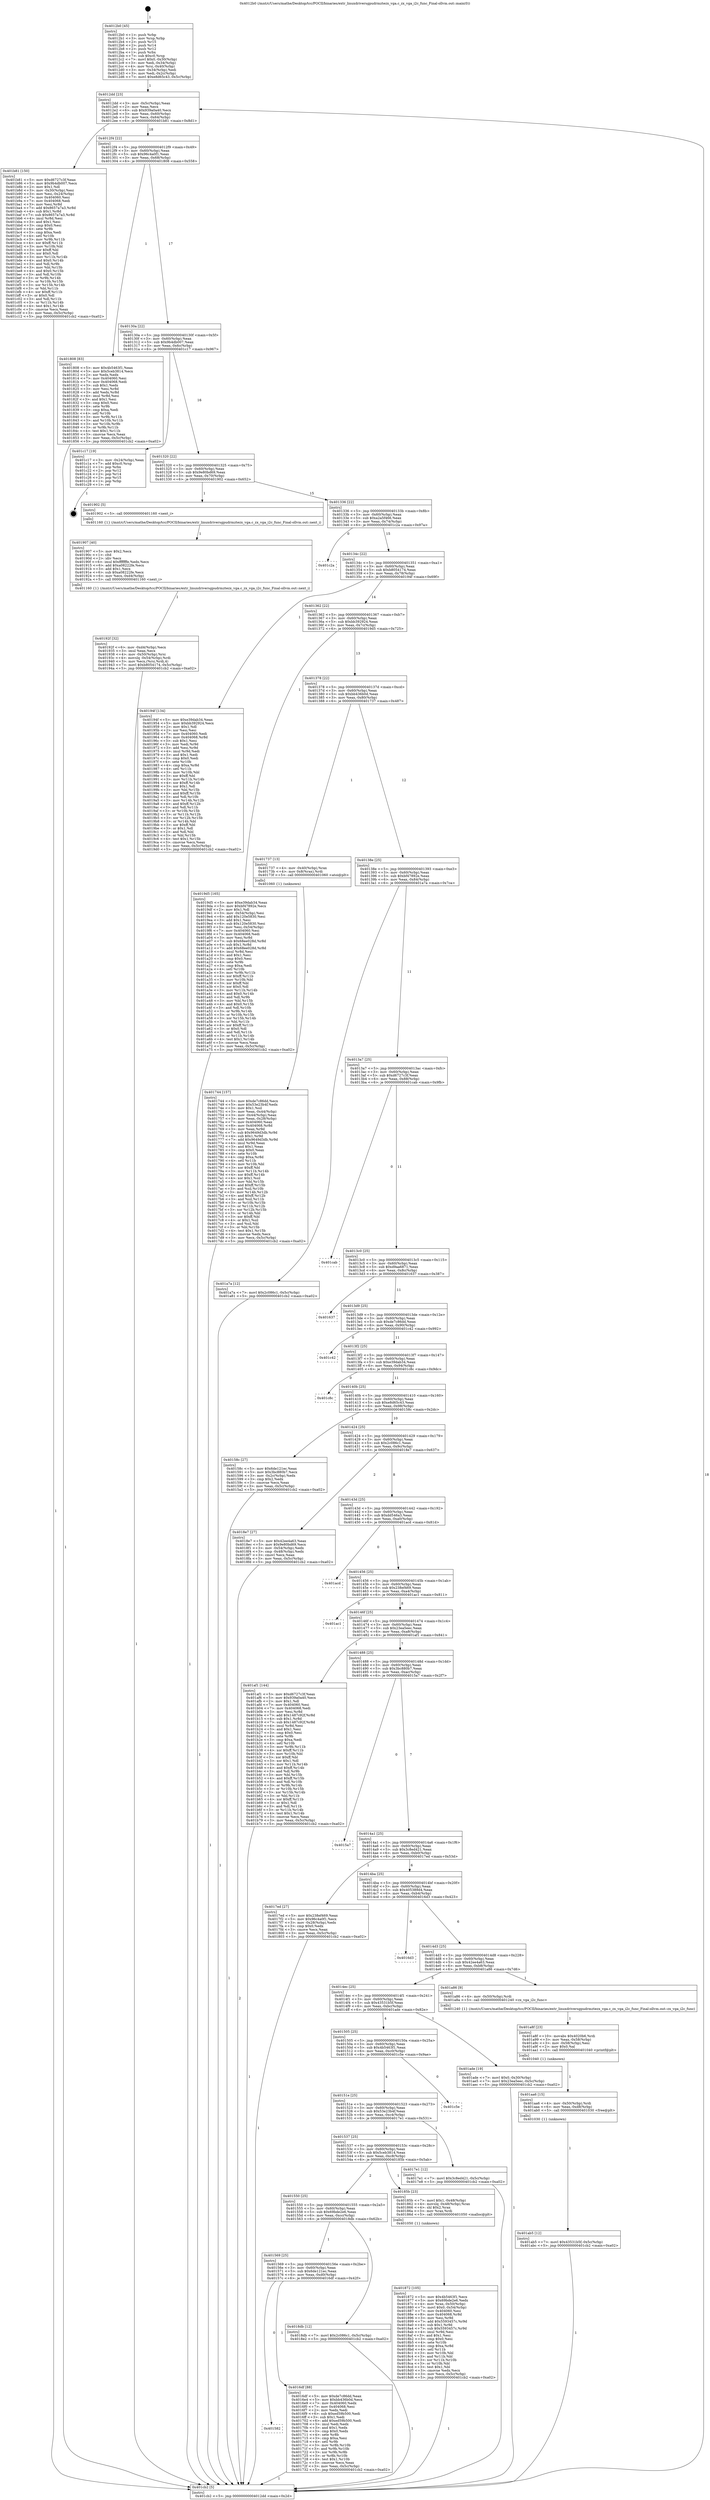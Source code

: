 digraph "0x4012b0" {
  label = "0x4012b0 (/mnt/c/Users/mathe/Desktop/tcc/POCII/binaries/extr_linuxdriversgpudrmztezx_vga.c_zx_vga_i2c_func_Final-ollvm.out::main(0))"
  labelloc = "t"
  node[shape=record]

  Entry [label="",width=0.3,height=0.3,shape=circle,fillcolor=black,style=filled]
  "0x4012dd" [label="{
     0x4012dd [23]\l
     | [instrs]\l
     &nbsp;&nbsp;0x4012dd \<+3\>: mov -0x5c(%rbp),%eax\l
     &nbsp;&nbsp;0x4012e0 \<+2\>: mov %eax,%ecx\l
     &nbsp;&nbsp;0x4012e2 \<+6\>: sub $0x939a0a40,%ecx\l
     &nbsp;&nbsp;0x4012e8 \<+3\>: mov %eax,-0x60(%rbp)\l
     &nbsp;&nbsp;0x4012eb \<+3\>: mov %ecx,-0x64(%rbp)\l
     &nbsp;&nbsp;0x4012ee \<+6\>: je 0000000000401b81 \<main+0x8d1\>\l
  }"]
  "0x401b81" [label="{
     0x401b81 [150]\l
     | [instrs]\l
     &nbsp;&nbsp;0x401b81 \<+5\>: mov $0xd6727c3f,%eax\l
     &nbsp;&nbsp;0x401b86 \<+5\>: mov $0x9b4db007,%ecx\l
     &nbsp;&nbsp;0x401b8b \<+2\>: mov $0x1,%dl\l
     &nbsp;&nbsp;0x401b8d \<+3\>: mov -0x30(%rbp),%esi\l
     &nbsp;&nbsp;0x401b90 \<+3\>: mov %esi,-0x24(%rbp)\l
     &nbsp;&nbsp;0x401b93 \<+7\>: mov 0x404060,%esi\l
     &nbsp;&nbsp;0x401b9a \<+7\>: mov 0x404068,%edi\l
     &nbsp;&nbsp;0x401ba1 \<+3\>: mov %esi,%r8d\l
     &nbsp;&nbsp;0x401ba4 \<+7\>: add $0x8657a7a3,%r8d\l
     &nbsp;&nbsp;0x401bab \<+4\>: sub $0x1,%r8d\l
     &nbsp;&nbsp;0x401baf \<+7\>: sub $0x8657a7a3,%r8d\l
     &nbsp;&nbsp;0x401bb6 \<+4\>: imul %r8d,%esi\l
     &nbsp;&nbsp;0x401bba \<+3\>: and $0x1,%esi\l
     &nbsp;&nbsp;0x401bbd \<+3\>: cmp $0x0,%esi\l
     &nbsp;&nbsp;0x401bc0 \<+4\>: sete %r9b\l
     &nbsp;&nbsp;0x401bc4 \<+3\>: cmp $0xa,%edi\l
     &nbsp;&nbsp;0x401bc7 \<+4\>: setl %r10b\l
     &nbsp;&nbsp;0x401bcb \<+3\>: mov %r9b,%r11b\l
     &nbsp;&nbsp;0x401bce \<+4\>: xor $0xff,%r11b\l
     &nbsp;&nbsp;0x401bd2 \<+3\>: mov %r10b,%bl\l
     &nbsp;&nbsp;0x401bd5 \<+3\>: xor $0xff,%bl\l
     &nbsp;&nbsp;0x401bd8 \<+3\>: xor $0x0,%dl\l
     &nbsp;&nbsp;0x401bdb \<+3\>: mov %r11b,%r14b\l
     &nbsp;&nbsp;0x401bde \<+4\>: and $0x0,%r14b\l
     &nbsp;&nbsp;0x401be2 \<+3\>: and %dl,%r9b\l
     &nbsp;&nbsp;0x401be5 \<+3\>: mov %bl,%r15b\l
     &nbsp;&nbsp;0x401be8 \<+4\>: and $0x0,%r15b\l
     &nbsp;&nbsp;0x401bec \<+3\>: and %dl,%r10b\l
     &nbsp;&nbsp;0x401bef \<+3\>: or %r9b,%r14b\l
     &nbsp;&nbsp;0x401bf2 \<+3\>: or %r10b,%r15b\l
     &nbsp;&nbsp;0x401bf5 \<+3\>: xor %r15b,%r14b\l
     &nbsp;&nbsp;0x401bf8 \<+3\>: or %bl,%r11b\l
     &nbsp;&nbsp;0x401bfb \<+4\>: xor $0xff,%r11b\l
     &nbsp;&nbsp;0x401bff \<+3\>: or $0x0,%dl\l
     &nbsp;&nbsp;0x401c02 \<+3\>: and %dl,%r11b\l
     &nbsp;&nbsp;0x401c05 \<+3\>: or %r11b,%r14b\l
     &nbsp;&nbsp;0x401c08 \<+4\>: test $0x1,%r14b\l
     &nbsp;&nbsp;0x401c0c \<+3\>: cmovne %ecx,%eax\l
     &nbsp;&nbsp;0x401c0f \<+3\>: mov %eax,-0x5c(%rbp)\l
     &nbsp;&nbsp;0x401c12 \<+5\>: jmp 0000000000401cb2 \<main+0xa02\>\l
  }"]
  "0x4012f4" [label="{
     0x4012f4 [22]\l
     | [instrs]\l
     &nbsp;&nbsp;0x4012f4 \<+5\>: jmp 00000000004012f9 \<main+0x49\>\l
     &nbsp;&nbsp;0x4012f9 \<+3\>: mov -0x60(%rbp),%eax\l
     &nbsp;&nbsp;0x4012fc \<+5\>: sub $0x96c4a0f1,%eax\l
     &nbsp;&nbsp;0x401301 \<+3\>: mov %eax,-0x68(%rbp)\l
     &nbsp;&nbsp;0x401304 \<+6\>: je 0000000000401808 \<main+0x558\>\l
  }"]
  Exit [label="",width=0.3,height=0.3,shape=circle,fillcolor=black,style=filled,peripheries=2]
  "0x401808" [label="{
     0x401808 [83]\l
     | [instrs]\l
     &nbsp;&nbsp;0x401808 \<+5\>: mov $0x4b5463f1,%eax\l
     &nbsp;&nbsp;0x40180d \<+5\>: mov $0x5ceb3814,%ecx\l
     &nbsp;&nbsp;0x401812 \<+2\>: xor %edx,%edx\l
     &nbsp;&nbsp;0x401814 \<+7\>: mov 0x404060,%esi\l
     &nbsp;&nbsp;0x40181b \<+7\>: mov 0x404068,%edi\l
     &nbsp;&nbsp;0x401822 \<+3\>: sub $0x1,%edx\l
     &nbsp;&nbsp;0x401825 \<+3\>: mov %esi,%r8d\l
     &nbsp;&nbsp;0x401828 \<+3\>: add %edx,%r8d\l
     &nbsp;&nbsp;0x40182b \<+4\>: imul %r8d,%esi\l
     &nbsp;&nbsp;0x40182f \<+3\>: and $0x1,%esi\l
     &nbsp;&nbsp;0x401832 \<+3\>: cmp $0x0,%esi\l
     &nbsp;&nbsp;0x401835 \<+4\>: sete %r9b\l
     &nbsp;&nbsp;0x401839 \<+3\>: cmp $0xa,%edi\l
     &nbsp;&nbsp;0x40183c \<+4\>: setl %r10b\l
     &nbsp;&nbsp;0x401840 \<+3\>: mov %r9b,%r11b\l
     &nbsp;&nbsp;0x401843 \<+3\>: and %r10b,%r11b\l
     &nbsp;&nbsp;0x401846 \<+3\>: xor %r10b,%r9b\l
     &nbsp;&nbsp;0x401849 \<+3\>: or %r9b,%r11b\l
     &nbsp;&nbsp;0x40184c \<+4\>: test $0x1,%r11b\l
     &nbsp;&nbsp;0x401850 \<+3\>: cmovne %ecx,%eax\l
     &nbsp;&nbsp;0x401853 \<+3\>: mov %eax,-0x5c(%rbp)\l
     &nbsp;&nbsp;0x401856 \<+5\>: jmp 0000000000401cb2 \<main+0xa02\>\l
  }"]
  "0x40130a" [label="{
     0x40130a [22]\l
     | [instrs]\l
     &nbsp;&nbsp;0x40130a \<+5\>: jmp 000000000040130f \<main+0x5f\>\l
     &nbsp;&nbsp;0x40130f \<+3\>: mov -0x60(%rbp),%eax\l
     &nbsp;&nbsp;0x401312 \<+5\>: sub $0x9b4db007,%eax\l
     &nbsp;&nbsp;0x401317 \<+3\>: mov %eax,-0x6c(%rbp)\l
     &nbsp;&nbsp;0x40131a \<+6\>: je 0000000000401c17 \<main+0x967\>\l
  }"]
  "0x401ab5" [label="{
     0x401ab5 [12]\l
     | [instrs]\l
     &nbsp;&nbsp;0x401ab5 \<+7\>: movl $0x43531b5f,-0x5c(%rbp)\l
     &nbsp;&nbsp;0x401abc \<+5\>: jmp 0000000000401cb2 \<main+0xa02\>\l
  }"]
  "0x401c17" [label="{
     0x401c17 [19]\l
     | [instrs]\l
     &nbsp;&nbsp;0x401c17 \<+3\>: mov -0x24(%rbp),%eax\l
     &nbsp;&nbsp;0x401c1a \<+7\>: add $0xc0,%rsp\l
     &nbsp;&nbsp;0x401c21 \<+1\>: pop %rbx\l
     &nbsp;&nbsp;0x401c22 \<+2\>: pop %r12\l
     &nbsp;&nbsp;0x401c24 \<+2\>: pop %r14\l
     &nbsp;&nbsp;0x401c26 \<+2\>: pop %r15\l
     &nbsp;&nbsp;0x401c28 \<+1\>: pop %rbp\l
     &nbsp;&nbsp;0x401c29 \<+1\>: ret\l
  }"]
  "0x401320" [label="{
     0x401320 [22]\l
     | [instrs]\l
     &nbsp;&nbsp;0x401320 \<+5\>: jmp 0000000000401325 \<main+0x75\>\l
     &nbsp;&nbsp;0x401325 \<+3\>: mov -0x60(%rbp),%eax\l
     &nbsp;&nbsp;0x401328 \<+5\>: sub $0x9e80bd69,%eax\l
     &nbsp;&nbsp;0x40132d \<+3\>: mov %eax,-0x70(%rbp)\l
     &nbsp;&nbsp;0x401330 \<+6\>: je 0000000000401902 \<main+0x652\>\l
  }"]
  "0x401aa6" [label="{
     0x401aa6 [15]\l
     | [instrs]\l
     &nbsp;&nbsp;0x401aa6 \<+4\>: mov -0x50(%rbp),%rdi\l
     &nbsp;&nbsp;0x401aaa \<+6\>: mov %eax,-0xd8(%rbp)\l
     &nbsp;&nbsp;0x401ab0 \<+5\>: call 0000000000401030 \<free@plt\>\l
     | [calls]\l
     &nbsp;&nbsp;0x401030 \{1\} (unknown)\l
  }"]
  "0x401902" [label="{
     0x401902 [5]\l
     | [instrs]\l
     &nbsp;&nbsp;0x401902 \<+5\>: call 0000000000401160 \<next_i\>\l
     | [calls]\l
     &nbsp;&nbsp;0x401160 \{1\} (/mnt/c/Users/mathe/Desktop/tcc/POCII/binaries/extr_linuxdriversgpudrmztezx_vga.c_zx_vga_i2c_func_Final-ollvm.out::next_i)\l
  }"]
  "0x401336" [label="{
     0x401336 [22]\l
     | [instrs]\l
     &nbsp;&nbsp;0x401336 \<+5\>: jmp 000000000040133b \<main+0x8b\>\l
     &nbsp;&nbsp;0x40133b \<+3\>: mov -0x60(%rbp),%eax\l
     &nbsp;&nbsp;0x40133e \<+5\>: sub $0xa2a5f466,%eax\l
     &nbsp;&nbsp;0x401343 \<+3\>: mov %eax,-0x74(%rbp)\l
     &nbsp;&nbsp;0x401346 \<+6\>: je 0000000000401c2a \<main+0x97a\>\l
  }"]
  "0x401a8f" [label="{
     0x401a8f [23]\l
     | [instrs]\l
     &nbsp;&nbsp;0x401a8f \<+10\>: movabs $0x4020b6,%rdi\l
     &nbsp;&nbsp;0x401a99 \<+3\>: mov %eax,-0x58(%rbp)\l
     &nbsp;&nbsp;0x401a9c \<+3\>: mov -0x58(%rbp),%esi\l
     &nbsp;&nbsp;0x401a9f \<+2\>: mov $0x0,%al\l
     &nbsp;&nbsp;0x401aa1 \<+5\>: call 0000000000401040 \<printf@plt\>\l
     | [calls]\l
     &nbsp;&nbsp;0x401040 \{1\} (unknown)\l
  }"]
  "0x401c2a" [label="{
     0x401c2a\l
  }", style=dashed]
  "0x40134c" [label="{
     0x40134c [22]\l
     | [instrs]\l
     &nbsp;&nbsp;0x40134c \<+5\>: jmp 0000000000401351 \<main+0xa1\>\l
     &nbsp;&nbsp;0x401351 \<+3\>: mov -0x60(%rbp),%eax\l
     &nbsp;&nbsp;0x401354 \<+5\>: sub $0xb8054174,%eax\l
     &nbsp;&nbsp;0x401359 \<+3\>: mov %eax,-0x78(%rbp)\l
     &nbsp;&nbsp;0x40135c \<+6\>: je 000000000040194f \<main+0x69f\>\l
  }"]
  "0x40192f" [label="{
     0x40192f [32]\l
     | [instrs]\l
     &nbsp;&nbsp;0x40192f \<+6\>: mov -0xd4(%rbp),%ecx\l
     &nbsp;&nbsp;0x401935 \<+3\>: imul %eax,%ecx\l
     &nbsp;&nbsp;0x401938 \<+4\>: mov -0x50(%rbp),%rsi\l
     &nbsp;&nbsp;0x40193c \<+4\>: movslq -0x54(%rbp),%rdi\l
     &nbsp;&nbsp;0x401940 \<+3\>: mov %ecx,(%rsi,%rdi,4)\l
     &nbsp;&nbsp;0x401943 \<+7\>: movl $0xb8054174,-0x5c(%rbp)\l
     &nbsp;&nbsp;0x40194a \<+5\>: jmp 0000000000401cb2 \<main+0xa02\>\l
  }"]
  "0x40194f" [label="{
     0x40194f [134]\l
     | [instrs]\l
     &nbsp;&nbsp;0x40194f \<+5\>: mov $0xe39dab34,%eax\l
     &nbsp;&nbsp;0x401954 \<+5\>: mov $0xbb392924,%ecx\l
     &nbsp;&nbsp;0x401959 \<+2\>: mov $0x1,%dl\l
     &nbsp;&nbsp;0x40195b \<+2\>: xor %esi,%esi\l
     &nbsp;&nbsp;0x40195d \<+7\>: mov 0x404060,%edi\l
     &nbsp;&nbsp;0x401964 \<+8\>: mov 0x404068,%r8d\l
     &nbsp;&nbsp;0x40196c \<+3\>: sub $0x1,%esi\l
     &nbsp;&nbsp;0x40196f \<+3\>: mov %edi,%r9d\l
     &nbsp;&nbsp;0x401972 \<+3\>: add %esi,%r9d\l
     &nbsp;&nbsp;0x401975 \<+4\>: imul %r9d,%edi\l
     &nbsp;&nbsp;0x401979 \<+3\>: and $0x1,%edi\l
     &nbsp;&nbsp;0x40197c \<+3\>: cmp $0x0,%edi\l
     &nbsp;&nbsp;0x40197f \<+4\>: sete %r10b\l
     &nbsp;&nbsp;0x401983 \<+4\>: cmp $0xa,%r8d\l
     &nbsp;&nbsp;0x401987 \<+4\>: setl %r11b\l
     &nbsp;&nbsp;0x40198b \<+3\>: mov %r10b,%bl\l
     &nbsp;&nbsp;0x40198e \<+3\>: xor $0xff,%bl\l
     &nbsp;&nbsp;0x401991 \<+3\>: mov %r11b,%r14b\l
     &nbsp;&nbsp;0x401994 \<+4\>: xor $0xff,%r14b\l
     &nbsp;&nbsp;0x401998 \<+3\>: xor $0x1,%dl\l
     &nbsp;&nbsp;0x40199b \<+3\>: mov %bl,%r15b\l
     &nbsp;&nbsp;0x40199e \<+4\>: and $0xff,%r15b\l
     &nbsp;&nbsp;0x4019a2 \<+3\>: and %dl,%r10b\l
     &nbsp;&nbsp;0x4019a5 \<+3\>: mov %r14b,%r12b\l
     &nbsp;&nbsp;0x4019a8 \<+4\>: and $0xff,%r12b\l
     &nbsp;&nbsp;0x4019ac \<+3\>: and %dl,%r11b\l
     &nbsp;&nbsp;0x4019af \<+3\>: or %r10b,%r15b\l
     &nbsp;&nbsp;0x4019b2 \<+3\>: or %r11b,%r12b\l
     &nbsp;&nbsp;0x4019b5 \<+3\>: xor %r12b,%r15b\l
     &nbsp;&nbsp;0x4019b8 \<+3\>: or %r14b,%bl\l
     &nbsp;&nbsp;0x4019bb \<+3\>: xor $0xff,%bl\l
     &nbsp;&nbsp;0x4019be \<+3\>: or $0x1,%dl\l
     &nbsp;&nbsp;0x4019c1 \<+2\>: and %dl,%bl\l
     &nbsp;&nbsp;0x4019c3 \<+3\>: or %bl,%r15b\l
     &nbsp;&nbsp;0x4019c6 \<+4\>: test $0x1,%r15b\l
     &nbsp;&nbsp;0x4019ca \<+3\>: cmovne %ecx,%eax\l
     &nbsp;&nbsp;0x4019cd \<+3\>: mov %eax,-0x5c(%rbp)\l
     &nbsp;&nbsp;0x4019d0 \<+5\>: jmp 0000000000401cb2 \<main+0xa02\>\l
  }"]
  "0x401362" [label="{
     0x401362 [22]\l
     | [instrs]\l
     &nbsp;&nbsp;0x401362 \<+5\>: jmp 0000000000401367 \<main+0xb7\>\l
     &nbsp;&nbsp;0x401367 \<+3\>: mov -0x60(%rbp),%eax\l
     &nbsp;&nbsp;0x40136a \<+5\>: sub $0xbb392924,%eax\l
     &nbsp;&nbsp;0x40136f \<+3\>: mov %eax,-0x7c(%rbp)\l
     &nbsp;&nbsp;0x401372 \<+6\>: je 00000000004019d5 \<main+0x725\>\l
  }"]
  "0x401907" [label="{
     0x401907 [40]\l
     | [instrs]\l
     &nbsp;&nbsp;0x401907 \<+5\>: mov $0x2,%ecx\l
     &nbsp;&nbsp;0x40190c \<+1\>: cltd\l
     &nbsp;&nbsp;0x40190d \<+2\>: idiv %ecx\l
     &nbsp;&nbsp;0x40190f \<+6\>: imul $0xfffffffe,%edx,%ecx\l
     &nbsp;&nbsp;0x401915 \<+6\>: add $0xa08222fe,%ecx\l
     &nbsp;&nbsp;0x40191b \<+3\>: add $0x1,%ecx\l
     &nbsp;&nbsp;0x40191e \<+6\>: sub $0xa08222fe,%ecx\l
     &nbsp;&nbsp;0x401924 \<+6\>: mov %ecx,-0xd4(%rbp)\l
     &nbsp;&nbsp;0x40192a \<+5\>: call 0000000000401160 \<next_i\>\l
     | [calls]\l
     &nbsp;&nbsp;0x401160 \{1\} (/mnt/c/Users/mathe/Desktop/tcc/POCII/binaries/extr_linuxdriversgpudrmztezx_vga.c_zx_vga_i2c_func_Final-ollvm.out::next_i)\l
  }"]
  "0x4019d5" [label="{
     0x4019d5 [165]\l
     | [instrs]\l
     &nbsp;&nbsp;0x4019d5 \<+5\>: mov $0xe39dab34,%eax\l
     &nbsp;&nbsp;0x4019da \<+5\>: mov $0xbf47892e,%ecx\l
     &nbsp;&nbsp;0x4019df \<+2\>: mov $0x1,%dl\l
     &nbsp;&nbsp;0x4019e1 \<+3\>: mov -0x54(%rbp),%esi\l
     &nbsp;&nbsp;0x4019e4 \<+6\>: add $0x120e5830,%esi\l
     &nbsp;&nbsp;0x4019ea \<+3\>: add $0x1,%esi\l
     &nbsp;&nbsp;0x4019ed \<+6\>: sub $0x120e5830,%esi\l
     &nbsp;&nbsp;0x4019f3 \<+3\>: mov %esi,-0x54(%rbp)\l
     &nbsp;&nbsp;0x4019f6 \<+7\>: mov 0x404060,%esi\l
     &nbsp;&nbsp;0x4019fd \<+7\>: mov 0x404068,%edi\l
     &nbsp;&nbsp;0x401a04 \<+3\>: mov %esi,%r8d\l
     &nbsp;&nbsp;0x401a07 \<+7\>: sub $0x68ee028d,%r8d\l
     &nbsp;&nbsp;0x401a0e \<+4\>: sub $0x1,%r8d\l
     &nbsp;&nbsp;0x401a12 \<+7\>: add $0x68ee028d,%r8d\l
     &nbsp;&nbsp;0x401a19 \<+4\>: imul %r8d,%esi\l
     &nbsp;&nbsp;0x401a1d \<+3\>: and $0x1,%esi\l
     &nbsp;&nbsp;0x401a20 \<+3\>: cmp $0x0,%esi\l
     &nbsp;&nbsp;0x401a23 \<+4\>: sete %r9b\l
     &nbsp;&nbsp;0x401a27 \<+3\>: cmp $0xa,%edi\l
     &nbsp;&nbsp;0x401a2a \<+4\>: setl %r10b\l
     &nbsp;&nbsp;0x401a2e \<+3\>: mov %r9b,%r11b\l
     &nbsp;&nbsp;0x401a31 \<+4\>: xor $0xff,%r11b\l
     &nbsp;&nbsp;0x401a35 \<+3\>: mov %r10b,%bl\l
     &nbsp;&nbsp;0x401a38 \<+3\>: xor $0xff,%bl\l
     &nbsp;&nbsp;0x401a3b \<+3\>: xor $0x0,%dl\l
     &nbsp;&nbsp;0x401a3e \<+3\>: mov %r11b,%r14b\l
     &nbsp;&nbsp;0x401a41 \<+4\>: and $0x0,%r14b\l
     &nbsp;&nbsp;0x401a45 \<+3\>: and %dl,%r9b\l
     &nbsp;&nbsp;0x401a48 \<+3\>: mov %bl,%r15b\l
     &nbsp;&nbsp;0x401a4b \<+4\>: and $0x0,%r15b\l
     &nbsp;&nbsp;0x401a4f \<+3\>: and %dl,%r10b\l
     &nbsp;&nbsp;0x401a52 \<+3\>: or %r9b,%r14b\l
     &nbsp;&nbsp;0x401a55 \<+3\>: or %r10b,%r15b\l
     &nbsp;&nbsp;0x401a58 \<+3\>: xor %r15b,%r14b\l
     &nbsp;&nbsp;0x401a5b \<+3\>: or %bl,%r11b\l
     &nbsp;&nbsp;0x401a5e \<+4\>: xor $0xff,%r11b\l
     &nbsp;&nbsp;0x401a62 \<+3\>: or $0x0,%dl\l
     &nbsp;&nbsp;0x401a65 \<+3\>: and %dl,%r11b\l
     &nbsp;&nbsp;0x401a68 \<+3\>: or %r11b,%r14b\l
     &nbsp;&nbsp;0x401a6b \<+4\>: test $0x1,%r14b\l
     &nbsp;&nbsp;0x401a6f \<+3\>: cmovne %ecx,%eax\l
     &nbsp;&nbsp;0x401a72 \<+3\>: mov %eax,-0x5c(%rbp)\l
     &nbsp;&nbsp;0x401a75 \<+5\>: jmp 0000000000401cb2 \<main+0xa02\>\l
  }"]
  "0x401378" [label="{
     0x401378 [22]\l
     | [instrs]\l
     &nbsp;&nbsp;0x401378 \<+5\>: jmp 000000000040137d \<main+0xcd\>\l
     &nbsp;&nbsp;0x40137d \<+3\>: mov -0x60(%rbp),%eax\l
     &nbsp;&nbsp;0x401380 \<+5\>: sub $0xbb436b0d,%eax\l
     &nbsp;&nbsp;0x401385 \<+3\>: mov %eax,-0x80(%rbp)\l
     &nbsp;&nbsp;0x401388 \<+6\>: je 0000000000401737 \<main+0x487\>\l
  }"]
  "0x401872" [label="{
     0x401872 [105]\l
     | [instrs]\l
     &nbsp;&nbsp;0x401872 \<+5\>: mov $0x4b5463f1,%ecx\l
     &nbsp;&nbsp;0x401877 \<+5\>: mov $0x69bde2e6,%edx\l
     &nbsp;&nbsp;0x40187c \<+4\>: mov %rax,-0x50(%rbp)\l
     &nbsp;&nbsp;0x401880 \<+7\>: movl $0x0,-0x54(%rbp)\l
     &nbsp;&nbsp;0x401887 \<+7\>: mov 0x404060,%esi\l
     &nbsp;&nbsp;0x40188e \<+8\>: mov 0x404068,%r8d\l
     &nbsp;&nbsp;0x401896 \<+3\>: mov %esi,%r9d\l
     &nbsp;&nbsp;0x401899 \<+7\>: add $0x5593457c,%r9d\l
     &nbsp;&nbsp;0x4018a0 \<+4\>: sub $0x1,%r9d\l
     &nbsp;&nbsp;0x4018a4 \<+7\>: sub $0x5593457c,%r9d\l
     &nbsp;&nbsp;0x4018ab \<+4\>: imul %r9d,%esi\l
     &nbsp;&nbsp;0x4018af \<+3\>: and $0x1,%esi\l
     &nbsp;&nbsp;0x4018b2 \<+3\>: cmp $0x0,%esi\l
     &nbsp;&nbsp;0x4018b5 \<+4\>: sete %r10b\l
     &nbsp;&nbsp;0x4018b9 \<+4\>: cmp $0xa,%r8d\l
     &nbsp;&nbsp;0x4018bd \<+4\>: setl %r11b\l
     &nbsp;&nbsp;0x4018c1 \<+3\>: mov %r10b,%bl\l
     &nbsp;&nbsp;0x4018c4 \<+3\>: and %r11b,%bl\l
     &nbsp;&nbsp;0x4018c7 \<+3\>: xor %r11b,%r10b\l
     &nbsp;&nbsp;0x4018ca \<+3\>: or %r10b,%bl\l
     &nbsp;&nbsp;0x4018cd \<+3\>: test $0x1,%bl\l
     &nbsp;&nbsp;0x4018d0 \<+3\>: cmovne %edx,%ecx\l
     &nbsp;&nbsp;0x4018d3 \<+3\>: mov %ecx,-0x5c(%rbp)\l
     &nbsp;&nbsp;0x4018d6 \<+5\>: jmp 0000000000401cb2 \<main+0xa02\>\l
  }"]
  "0x401737" [label="{
     0x401737 [13]\l
     | [instrs]\l
     &nbsp;&nbsp;0x401737 \<+4\>: mov -0x40(%rbp),%rax\l
     &nbsp;&nbsp;0x40173b \<+4\>: mov 0x8(%rax),%rdi\l
     &nbsp;&nbsp;0x40173f \<+5\>: call 0000000000401060 \<atoi@plt\>\l
     | [calls]\l
     &nbsp;&nbsp;0x401060 \{1\} (unknown)\l
  }"]
  "0x40138e" [label="{
     0x40138e [25]\l
     | [instrs]\l
     &nbsp;&nbsp;0x40138e \<+5\>: jmp 0000000000401393 \<main+0xe3\>\l
     &nbsp;&nbsp;0x401393 \<+3\>: mov -0x60(%rbp),%eax\l
     &nbsp;&nbsp;0x401396 \<+5\>: sub $0xbf47892e,%eax\l
     &nbsp;&nbsp;0x40139b \<+6\>: mov %eax,-0x84(%rbp)\l
     &nbsp;&nbsp;0x4013a1 \<+6\>: je 0000000000401a7a \<main+0x7ca\>\l
  }"]
  "0x401744" [label="{
     0x401744 [157]\l
     | [instrs]\l
     &nbsp;&nbsp;0x401744 \<+5\>: mov $0xde7c86dd,%ecx\l
     &nbsp;&nbsp;0x401749 \<+5\>: mov $0x53e23b4f,%edx\l
     &nbsp;&nbsp;0x40174e \<+3\>: mov $0x1,%sil\l
     &nbsp;&nbsp;0x401751 \<+3\>: mov %eax,-0x44(%rbp)\l
     &nbsp;&nbsp;0x401754 \<+3\>: mov -0x44(%rbp),%eax\l
     &nbsp;&nbsp;0x401757 \<+3\>: mov %eax,-0x28(%rbp)\l
     &nbsp;&nbsp;0x40175a \<+7\>: mov 0x404060,%eax\l
     &nbsp;&nbsp;0x401761 \<+8\>: mov 0x404068,%r8d\l
     &nbsp;&nbsp;0x401769 \<+3\>: mov %eax,%r9d\l
     &nbsp;&nbsp;0x40176c \<+7\>: sub $0x9649d3db,%r9d\l
     &nbsp;&nbsp;0x401773 \<+4\>: sub $0x1,%r9d\l
     &nbsp;&nbsp;0x401777 \<+7\>: add $0x9649d3db,%r9d\l
     &nbsp;&nbsp;0x40177e \<+4\>: imul %r9d,%eax\l
     &nbsp;&nbsp;0x401782 \<+3\>: and $0x1,%eax\l
     &nbsp;&nbsp;0x401785 \<+3\>: cmp $0x0,%eax\l
     &nbsp;&nbsp;0x401788 \<+4\>: sete %r10b\l
     &nbsp;&nbsp;0x40178c \<+4\>: cmp $0xa,%r8d\l
     &nbsp;&nbsp;0x401790 \<+4\>: setl %r11b\l
     &nbsp;&nbsp;0x401794 \<+3\>: mov %r10b,%bl\l
     &nbsp;&nbsp;0x401797 \<+3\>: xor $0xff,%bl\l
     &nbsp;&nbsp;0x40179a \<+3\>: mov %r11b,%r14b\l
     &nbsp;&nbsp;0x40179d \<+4\>: xor $0xff,%r14b\l
     &nbsp;&nbsp;0x4017a1 \<+4\>: xor $0x1,%sil\l
     &nbsp;&nbsp;0x4017a5 \<+3\>: mov %bl,%r15b\l
     &nbsp;&nbsp;0x4017a8 \<+4\>: and $0xff,%r15b\l
     &nbsp;&nbsp;0x4017ac \<+3\>: and %sil,%r10b\l
     &nbsp;&nbsp;0x4017af \<+3\>: mov %r14b,%r12b\l
     &nbsp;&nbsp;0x4017b2 \<+4\>: and $0xff,%r12b\l
     &nbsp;&nbsp;0x4017b6 \<+3\>: and %sil,%r11b\l
     &nbsp;&nbsp;0x4017b9 \<+3\>: or %r10b,%r15b\l
     &nbsp;&nbsp;0x4017bc \<+3\>: or %r11b,%r12b\l
     &nbsp;&nbsp;0x4017bf \<+3\>: xor %r12b,%r15b\l
     &nbsp;&nbsp;0x4017c2 \<+3\>: or %r14b,%bl\l
     &nbsp;&nbsp;0x4017c5 \<+3\>: xor $0xff,%bl\l
     &nbsp;&nbsp;0x4017c8 \<+4\>: or $0x1,%sil\l
     &nbsp;&nbsp;0x4017cc \<+3\>: and %sil,%bl\l
     &nbsp;&nbsp;0x4017cf \<+3\>: or %bl,%r15b\l
     &nbsp;&nbsp;0x4017d2 \<+4\>: test $0x1,%r15b\l
     &nbsp;&nbsp;0x4017d6 \<+3\>: cmovne %edx,%ecx\l
     &nbsp;&nbsp;0x4017d9 \<+3\>: mov %ecx,-0x5c(%rbp)\l
     &nbsp;&nbsp;0x4017dc \<+5\>: jmp 0000000000401cb2 \<main+0xa02\>\l
  }"]
  "0x401a7a" [label="{
     0x401a7a [12]\l
     | [instrs]\l
     &nbsp;&nbsp;0x401a7a \<+7\>: movl $0x2c086c1,-0x5c(%rbp)\l
     &nbsp;&nbsp;0x401a81 \<+5\>: jmp 0000000000401cb2 \<main+0xa02\>\l
  }"]
  "0x4013a7" [label="{
     0x4013a7 [25]\l
     | [instrs]\l
     &nbsp;&nbsp;0x4013a7 \<+5\>: jmp 00000000004013ac \<main+0xfc\>\l
     &nbsp;&nbsp;0x4013ac \<+3\>: mov -0x60(%rbp),%eax\l
     &nbsp;&nbsp;0x4013af \<+5\>: sub $0xd6727c3f,%eax\l
     &nbsp;&nbsp;0x4013b4 \<+6\>: mov %eax,-0x88(%rbp)\l
     &nbsp;&nbsp;0x4013ba \<+6\>: je 0000000000401cab \<main+0x9fb\>\l
  }"]
  "0x401582" [label="{
     0x401582\l
  }", style=dashed]
  "0x401cab" [label="{
     0x401cab\l
  }", style=dashed]
  "0x4013c0" [label="{
     0x4013c0 [25]\l
     | [instrs]\l
     &nbsp;&nbsp;0x4013c0 \<+5\>: jmp 00000000004013c5 \<main+0x115\>\l
     &nbsp;&nbsp;0x4013c5 \<+3\>: mov -0x60(%rbp),%eax\l
     &nbsp;&nbsp;0x4013c8 \<+5\>: sub $0xd9aa6871,%eax\l
     &nbsp;&nbsp;0x4013cd \<+6\>: mov %eax,-0x8c(%rbp)\l
     &nbsp;&nbsp;0x4013d3 \<+6\>: je 0000000000401637 \<main+0x387\>\l
  }"]
  "0x4016df" [label="{
     0x4016df [88]\l
     | [instrs]\l
     &nbsp;&nbsp;0x4016df \<+5\>: mov $0xde7c86dd,%eax\l
     &nbsp;&nbsp;0x4016e4 \<+5\>: mov $0xbb436b0d,%ecx\l
     &nbsp;&nbsp;0x4016e9 \<+7\>: mov 0x404060,%edx\l
     &nbsp;&nbsp;0x4016f0 \<+7\>: mov 0x404068,%esi\l
     &nbsp;&nbsp;0x4016f7 \<+2\>: mov %edx,%edi\l
     &nbsp;&nbsp;0x4016f9 \<+6\>: sub $0xed59b500,%edi\l
     &nbsp;&nbsp;0x4016ff \<+3\>: sub $0x1,%edi\l
     &nbsp;&nbsp;0x401702 \<+6\>: add $0xed59b500,%edi\l
     &nbsp;&nbsp;0x401708 \<+3\>: imul %edi,%edx\l
     &nbsp;&nbsp;0x40170b \<+3\>: and $0x1,%edx\l
     &nbsp;&nbsp;0x40170e \<+3\>: cmp $0x0,%edx\l
     &nbsp;&nbsp;0x401711 \<+4\>: sete %r8b\l
     &nbsp;&nbsp;0x401715 \<+3\>: cmp $0xa,%esi\l
     &nbsp;&nbsp;0x401718 \<+4\>: setl %r9b\l
     &nbsp;&nbsp;0x40171c \<+3\>: mov %r8b,%r10b\l
     &nbsp;&nbsp;0x40171f \<+3\>: and %r9b,%r10b\l
     &nbsp;&nbsp;0x401722 \<+3\>: xor %r9b,%r8b\l
     &nbsp;&nbsp;0x401725 \<+3\>: or %r8b,%r10b\l
     &nbsp;&nbsp;0x401728 \<+4\>: test $0x1,%r10b\l
     &nbsp;&nbsp;0x40172c \<+3\>: cmovne %ecx,%eax\l
     &nbsp;&nbsp;0x40172f \<+3\>: mov %eax,-0x5c(%rbp)\l
     &nbsp;&nbsp;0x401732 \<+5\>: jmp 0000000000401cb2 \<main+0xa02\>\l
  }"]
  "0x401637" [label="{
     0x401637\l
  }", style=dashed]
  "0x4013d9" [label="{
     0x4013d9 [25]\l
     | [instrs]\l
     &nbsp;&nbsp;0x4013d9 \<+5\>: jmp 00000000004013de \<main+0x12e\>\l
     &nbsp;&nbsp;0x4013de \<+3\>: mov -0x60(%rbp),%eax\l
     &nbsp;&nbsp;0x4013e1 \<+5\>: sub $0xde7c86dd,%eax\l
     &nbsp;&nbsp;0x4013e6 \<+6\>: mov %eax,-0x90(%rbp)\l
     &nbsp;&nbsp;0x4013ec \<+6\>: je 0000000000401c42 \<main+0x992\>\l
  }"]
  "0x401569" [label="{
     0x401569 [25]\l
     | [instrs]\l
     &nbsp;&nbsp;0x401569 \<+5\>: jmp 000000000040156e \<main+0x2be\>\l
     &nbsp;&nbsp;0x40156e \<+3\>: mov -0x60(%rbp),%eax\l
     &nbsp;&nbsp;0x401571 \<+5\>: sub $0x6de121ec,%eax\l
     &nbsp;&nbsp;0x401576 \<+6\>: mov %eax,-0xd0(%rbp)\l
     &nbsp;&nbsp;0x40157c \<+6\>: je 00000000004016df \<main+0x42f\>\l
  }"]
  "0x401c42" [label="{
     0x401c42\l
  }", style=dashed]
  "0x4013f2" [label="{
     0x4013f2 [25]\l
     | [instrs]\l
     &nbsp;&nbsp;0x4013f2 \<+5\>: jmp 00000000004013f7 \<main+0x147\>\l
     &nbsp;&nbsp;0x4013f7 \<+3\>: mov -0x60(%rbp),%eax\l
     &nbsp;&nbsp;0x4013fa \<+5\>: sub $0xe39dab34,%eax\l
     &nbsp;&nbsp;0x4013ff \<+6\>: mov %eax,-0x94(%rbp)\l
     &nbsp;&nbsp;0x401405 \<+6\>: je 0000000000401c8c \<main+0x9dc\>\l
  }"]
  "0x4018db" [label="{
     0x4018db [12]\l
     | [instrs]\l
     &nbsp;&nbsp;0x4018db \<+7\>: movl $0x2c086c1,-0x5c(%rbp)\l
     &nbsp;&nbsp;0x4018e2 \<+5\>: jmp 0000000000401cb2 \<main+0xa02\>\l
  }"]
  "0x401c8c" [label="{
     0x401c8c\l
  }", style=dashed]
  "0x40140b" [label="{
     0x40140b [25]\l
     | [instrs]\l
     &nbsp;&nbsp;0x40140b \<+5\>: jmp 0000000000401410 \<main+0x160\>\l
     &nbsp;&nbsp;0x401410 \<+3\>: mov -0x60(%rbp),%eax\l
     &nbsp;&nbsp;0x401413 \<+5\>: sub $0xe8d65c43,%eax\l
     &nbsp;&nbsp;0x401418 \<+6\>: mov %eax,-0x98(%rbp)\l
     &nbsp;&nbsp;0x40141e \<+6\>: je 000000000040158c \<main+0x2dc\>\l
  }"]
  "0x401550" [label="{
     0x401550 [25]\l
     | [instrs]\l
     &nbsp;&nbsp;0x401550 \<+5\>: jmp 0000000000401555 \<main+0x2a5\>\l
     &nbsp;&nbsp;0x401555 \<+3\>: mov -0x60(%rbp),%eax\l
     &nbsp;&nbsp;0x401558 \<+5\>: sub $0x69bde2e6,%eax\l
     &nbsp;&nbsp;0x40155d \<+6\>: mov %eax,-0xcc(%rbp)\l
     &nbsp;&nbsp;0x401563 \<+6\>: je 00000000004018db \<main+0x62b\>\l
  }"]
  "0x40158c" [label="{
     0x40158c [27]\l
     | [instrs]\l
     &nbsp;&nbsp;0x40158c \<+5\>: mov $0x6de121ec,%eax\l
     &nbsp;&nbsp;0x401591 \<+5\>: mov $0x3bc880b7,%ecx\l
     &nbsp;&nbsp;0x401596 \<+3\>: mov -0x2c(%rbp),%edx\l
     &nbsp;&nbsp;0x401599 \<+3\>: cmp $0x2,%edx\l
     &nbsp;&nbsp;0x40159c \<+3\>: cmovne %ecx,%eax\l
     &nbsp;&nbsp;0x40159f \<+3\>: mov %eax,-0x5c(%rbp)\l
     &nbsp;&nbsp;0x4015a2 \<+5\>: jmp 0000000000401cb2 \<main+0xa02\>\l
  }"]
  "0x401424" [label="{
     0x401424 [25]\l
     | [instrs]\l
     &nbsp;&nbsp;0x401424 \<+5\>: jmp 0000000000401429 \<main+0x179\>\l
     &nbsp;&nbsp;0x401429 \<+3\>: mov -0x60(%rbp),%eax\l
     &nbsp;&nbsp;0x40142c \<+5\>: sub $0x2c086c1,%eax\l
     &nbsp;&nbsp;0x401431 \<+6\>: mov %eax,-0x9c(%rbp)\l
     &nbsp;&nbsp;0x401437 \<+6\>: je 00000000004018e7 \<main+0x637\>\l
  }"]
  "0x401cb2" [label="{
     0x401cb2 [5]\l
     | [instrs]\l
     &nbsp;&nbsp;0x401cb2 \<+5\>: jmp 00000000004012dd \<main+0x2d\>\l
  }"]
  "0x4012b0" [label="{
     0x4012b0 [45]\l
     | [instrs]\l
     &nbsp;&nbsp;0x4012b0 \<+1\>: push %rbp\l
     &nbsp;&nbsp;0x4012b1 \<+3\>: mov %rsp,%rbp\l
     &nbsp;&nbsp;0x4012b4 \<+2\>: push %r15\l
     &nbsp;&nbsp;0x4012b6 \<+2\>: push %r14\l
     &nbsp;&nbsp;0x4012b8 \<+2\>: push %r12\l
     &nbsp;&nbsp;0x4012ba \<+1\>: push %rbx\l
     &nbsp;&nbsp;0x4012bb \<+7\>: sub $0xc0,%rsp\l
     &nbsp;&nbsp;0x4012c2 \<+7\>: movl $0x0,-0x30(%rbp)\l
     &nbsp;&nbsp;0x4012c9 \<+3\>: mov %edi,-0x34(%rbp)\l
     &nbsp;&nbsp;0x4012cc \<+4\>: mov %rsi,-0x40(%rbp)\l
     &nbsp;&nbsp;0x4012d0 \<+3\>: mov -0x34(%rbp),%edi\l
     &nbsp;&nbsp;0x4012d3 \<+3\>: mov %edi,-0x2c(%rbp)\l
     &nbsp;&nbsp;0x4012d6 \<+7\>: movl $0xe8d65c43,-0x5c(%rbp)\l
  }"]
  "0x40185b" [label="{
     0x40185b [23]\l
     | [instrs]\l
     &nbsp;&nbsp;0x40185b \<+7\>: movl $0x1,-0x48(%rbp)\l
     &nbsp;&nbsp;0x401862 \<+4\>: movslq -0x48(%rbp),%rax\l
     &nbsp;&nbsp;0x401866 \<+4\>: shl $0x2,%rax\l
     &nbsp;&nbsp;0x40186a \<+3\>: mov %rax,%rdi\l
     &nbsp;&nbsp;0x40186d \<+5\>: call 0000000000401050 \<malloc@plt\>\l
     | [calls]\l
     &nbsp;&nbsp;0x401050 \{1\} (unknown)\l
  }"]
  "0x4018e7" [label="{
     0x4018e7 [27]\l
     | [instrs]\l
     &nbsp;&nbsp;0x4018e7 \<+5\>: mov $0x42ee4a63,%eax\l
     &nbsp;&nbsp;0x4018ec \<+5\>: mov $0x9e80bd69,%ecx\l
     &nbsp;&nbsp;0x4018f1 \<+3\>: mov -0x54(%rbp),%edx\l
     &nbsp;&nbsp;0x4018f4 \<+3\>: cmp -0x48(%rbp),%edx\l
     &nbsp;&nbsp;0x4018f7 \<+3\>: cmovl %ecx,%eax\l
     &nbsp;&nbsp;0x4018fa \<+3\>: mov %eax,-0x5c(%rbp)\l
     &nbsp;&nbsp;0x4018fd \<+5\>: jmp 0000000000401cb2 \<main+0xa02\>\l
  }"]
  "0x40143d" [label="{
     0x40143d [25]\l
     | [instrs]\l
     &nbsp;&nbsp;0x40143d \<+5\>: jmp 0000000000401442 \<main+0x192\>\l
     &nbsp;&nbsp;0x401442 \<+3\>: mov -0x60(%rbp),%eax\l
     &nbsp;&nbsp;0x401445 \<+5\>: sub $0xdd546a3,%eax\l
     &nbsp;&nbsp;0x40144a \<+6\>: mov %eax,-0xa0(%rbp)\l
     &nbsp;&nbsp;0x401450 \<+6\>: je 0000000000401acd \<main+0x81d\>\l
  }"]
  "0x401537" [label="{
     0x401537 [25]\l
     | [instrs]\l
     &nbsp;&nbsp;0x401537 \<+5\>: jmp 000000000040153c \<main+0x28c\>\l
     &nbsp;&nbsp;0x40153c \<+3\>: mov -0x60(%rbp),%eax\l
     &nbsp;&nbsp;0x40153f \<+5\>: sub $0x5ceb3814,%eax\l
     &nbsp;&nbsp;0x401544 \<+6\>: mov %eax,-0xc8(%rbp)\l
     &nbsp;&nbsp;0x40154a \<+6\>: je 000000000040185b \<main+0x5ab\>\l
  }"]
  "0x401acd" [label="{
     0x401acd\l
  }", style=dashed]
  "0x401456" [label="{
     0x401456 [25]\l
     | [instrs]\l
     &nbsp;&nbsp;0x401456 \<+5\>: jmp 000000000040145b \<main+0x1ab\>\l
     &nbsp;&nbsp;0x40145b \<+3\>: mov -0x60(%rbp),%eax\l
     &nbsp;&nbsp;0x40145e \<+5\>: sub $0x238ef469,%eax\l
     &nbsp;&nbsp;0x401463 \<+6\>: mov %eax,-0xa4(%rbp)\l
     &nbsp;&nbsp;0x401469 \<+6\>: je 0000000000401ac1 \<main+0x811\>\l
  }"]
  "0x4017e1" [label="{
     0x4017e1 [12]\l
     | [instrs]\l
     &nbsp;&nbsp;0x4017e1 \<+7\>: movl $0x3c8ed421,-0x5c(%rbp)\l
     &nbsp;&nbsp;0x4017e8 \<+5\>: jmp 0000000000401cb2 \<main+0xa02\>\l
  }"]
  "0x401ac1" [label="{
     0x401ac1\l
  }", style=dashed]
  "0x40146f" [label="{
     0x40146f [25]\l
     | [instrs]\l
     &nbsp;&nbsp;0x40146f \<+5\>: jmp 0000000000401474 \<main+0x1c4\>\l
     &nbsp;&nbsp;0x401474 \<+3\>: mov -0x60(%rbp),%eax\l
     &nbsp;&nbsp;0x401477 \<+5\>: sub $0x23ea5eec,%eax\l
     &nbsp;&nbsp;0x40147c \<+6\>: mov %eax,-0xa8(%rbp)\l
     &nbsp;&nbsp;0x401482 \<+6\>: je 0000000000401af1 \<main+0x841\>\l
  }"]
  "0x40151e" [label="{
     0x40151e [25]\l
     | [instrs]\l
     &nbsp;&nbsp;0x40151e \<+5\>: jmp 0000000000401523 \<main+0x273\>\l
     &nbsp;&nbsp;0x401523 \<+3\>: mov -0x60(%rbp),%eax\l
     &nbsp;&nbsp;0x401526 \<+5\>: sub $0x53e23b4f,%eax\l
     &nbsp;&nbsp;0x40152b \<+6\>: mov %eax,-0xc4(%rbp)\l
     &nbsp;&nbsp;0x401531 \<+6\>: je 00000000004017e1 \<main+0x531\>\l
  }"]
  "0x401af1" [label="{
     0x401af1 [144]\l
     | [instrs]\l
     &nbsp;&nbsp;0x401af1 \<+5\>: mov $0xd6727c3f,%eax\l
     &nbsp;&nbsp;0x401af6 \<+5\>: mov $0x939a0a40,%ecx\l
     &nbsp;&nbsp;0x401afb \<+2\>: mov $0x1,%dl\l
     &nbsp;&nbsp;0x401afd \<+7\>: mov 0x404060,%esi\l
     &nbsp;&nbsp;0x401b04 \<+7\>: mov 0x404068,%edi\l
     &nbsp;&nbsp;0x401b0b \<+3\>: mov %esi,%r8d\l
     &nbsp;&nbsp;0x401b0e \<+7\>: add $0x1487c92f,%r8d\l
     &nbsp;&nbsp;0x401b15 \<+4\>: sub $0x1,%r8d\l
     &nbsp;&nbsp;0x401b19 \<+7\>: sub $0x1487c92f,%r8d\l
     &nbsp;&nbsp;0x401b20 \<+4\>: imul %r8d,%esi\l
     &nbsp;&nbsp;0x401b24 \<+3\>: and $0x1,%esi\l
     &nbsp;&nbsp;0x401b27 \<+3\>: cmp $0x0,%esi\l
     &nbsp;&nbsp;0x401b2a \<+4\>: sete %r9b\l
     &nbsp;&nbsp;0x401b2e \<+3\>: cmp $0xa,%edi\l
     &nbsp;&nbsp;0x401b31 \<+4\>: setl %r10b\l
     &nbsp;&nbsp;0x401b35 \<+3\>: mov %r9b,%r11b\l
     &nbsp;&nbsp;0x401b38 \<+4\>: xor $0xff,%r11b\l
     &nbsp;&nbsp;0x401b3c \<+3\>: mov %r10b,%bl\l
     &nbsp;&nbsp;0x401b3f \<+3\>: xor $0xff,%bl\l
     &nbsp;&nbsp;0x401b42 \<+3\>: xor $0x1,%dl\l
     &nbsp;&nbsp;0x401b45 \<+3\>: mov %r11b,%r14b\l
     &nbsp;&nbsp;0x401b48 \<+4\>: and $0xff,%r14b\l
     &nbsp;&nbsp;0x401b4c \<+3\>: and %dl,%r9b\l
     &nbsp;&nbsp;0x401b4f \<+3\>: mov %bl,%r15b\l
     &nbsp;&nbsp;0x401b52 \<+4\>: and $0xff,%r15b\l
     &nbsp;&nbsp;0x401b56 \<+3\>: and %dl,%r10b\l
     &nbsp;&nbsp;0x401b59 \<+3\>: or %r9b,%r14b\l
     &nbsp;&nbsp;0x401b5c \<+3\>: or %r10b,%r15b\l
     &nbsp;&nbsp;0x401b5f \<+3\>: xor %r15b,%r14b\l
     &nbsp;&nbsp;0x401b62 \<+3\>: or %bl,%r11b\l
     &nbsp;&nbsp;0x401b65 \<+4\>: xor $0xff,%r11b\l
     &nbsp;&nbsp;0x401b69 \<+3\>: or $0x1,%dl\l
     &nbsp;&nbsp;0x401b6c \<+3\>: and %dl,%r11b\l
     &nbsp;&nbsp;0x401b6f \<+3\>: or %r11b,%r14b\l
     &nbsp;&nbsp;0x401b72 \<+4\>: test $0x1,%r14b\l
     &nbsp;&nbsp;0x401b76 \<+3\>: cmovne %ecx,%eax\l
     &nbsp;&nbsp;0x401b79 \<+3\>: mov %eax,-0x5c(%rbp)\l
     &nbsp;&nbsp;0x401b7c \<+5\>: jmp 0000000000401cb2 \<main+0xa02\>\l
  }"]
  "0x401488" [label="{
     0x401488 [25]\l
     | [instrs]\l
     &nbsp;&nbsp;0x401488 \<+5\>: jmp 000000000040148d \<main+0x1dd\>\l
     &nbsp;&nbsp;0x40148d \<+3\>: mov -0x60(%rbp),%eax\l
     &nbsp;&nbsp;0x401490 \<+5\>: sub $0x3bc880b7,%eax\l
     &nbsp;&nbsp;0x401495 \<+6\>: mov %eax,-0xac(%rbp)\l
     &nbsp;&nbsp;0x40149b \<+6\>: je 00000000004015a7 \<main+0x2f7\>\l
  }"]
  "0x401c5e" [label="{
     0x401c5e\l
  }", style=dashed]
  "0x4015a7" [label="{
     0x4015a7\l
  }", style=dashed]
  "0x4014a1" [label="{
     0x4014a1 [25]\l
     | [instrs]\l
     &nbsp;&nbsp;0x4014a1 \<+5\>: jmp 00000000004014a6 \<main+0x1f6\>\l
     &nbsp;&nbsp;0x4014a6 \<+3\>: mov -0x60(%rbp),%eax\l
     &nbsp;&nbsp;0x4014a9 \<+5\>: sub $0x3c8ed421,%eax\l
     &nbsp;&nbsp;0x4014ae \<+6\>: mov %eax,-0xb0(%rbp)\l
     &nbsp;&nbsp;0x4014b4 \<+6\>: je 00000000004017ed \<main+0x53d\>\l
  }"]
  "0x401505" [label="{
     0x401505 [25]\l
     | [instrs]\l
     &nbsp;&nbsp;0x401505 \<+5\>: jmp 000000000040150a \<main+0x25a\>\l
     &nbsp;&nbsp;0x40150a \<+3\>: mov -0x60(%rbp),%eax\l
     &nbsp;&nbsp;0x40150d \<+5\>: sub $0x4b5463f1,%eax\l
     &nbsp;&nbsp;0x401512 \<+6\>: mov %eax,-0xc0(%rbp)\l
     &nbsp;&nbsp;0x401518 \<+6\>: je 0000000000401c5e \<main+0x9ae\>\l
  }"]
  "0x4017ed" [label="{
     0x4017ed [27]\l
     | [instrs]\l
     &nbsp;&nbsp;0x4017ed \<+5\>: mov $0x238ef469,%eax\l
     &nbsp;&nbsp;0x4017f2 \<+5\>: mov $0x96c4a0f1,%ecx\l
     &nbsp;&nbsp;0x4017f7 \<+3\>: mov -0x28(%rbp),%edx\l
     &nbsp;&nbsp;0x4017fa \<+3\>: cmp $0x0,%edx\l
     &nbsp;&nbsp;0x4017fd \<+3\>: cmove %ecx,%eax\l
     &nbsp;&nbsp;0x401800 \<+3\>: mov %eax,-0x5c(%rbp)\l
     &nbsp;&nbsp;0x401803 \<+5\>: jmp 0000000000401cb2 \<main+0xa02\>\l
  }"]
  "0x4014ba" [label="{
     0x4014ba [25]\l
     | [instrs]\l
     &nbsp;&nbsp;0x4014ba \<+5\>: jmp 00000000004014bf \<main+0x20f\>\l
     &nbsp;&nbsp;0x4014bf \<+3\>: mov -0x60(%rbp),%eax\l
     &nbsp;&nbsp;0x4014c2 \<+5\>: sub $0x405389d4,%eax\l
     &nbsp;&nbsp;0x4014c7 \<+6\>: mov %eax,-0xb4(%rbp)\l
     &nbsp;&nbsp;0x4014cd \<+6\>: je 00000000004016d3 \<main+0x423\>\l
  }"]
  "0x401ade" [label="{
     0x401ade [19]\l
     | [instrs]\l
     &nbsp;&nbsp;0x401ade \<+7\>: movl $0x0,-0x30(%rbp)\l
     &nbsp;&nbsp;0x401ae5 \<+7\>: movl $0x23ea5eec,-0x5c(%rbp)\l
     &nbsp;&nbsp;0x401aec \<+5\>: jmp 0000000000401cb2 \<main+0xa02\>\l
  }"]
  "0x4016d3" [label="{
     0x4016d3\l
  }", style=dashed]
  "0x4014d3" [label="{
     0x4014d3 [25]\l
     | [instrs]\l
     &nbsp;&nbsp;0x4014d3 \<+5\>: jmp 00000000004014d8 \<main+0x228\>\l
     &nbsp;&nbsp;0x4014d8 \<+3\>: mov -0x60(%rbp),%eax\l
     &nbsp;&nbsp;0x4014db \<+5\>: sub $0x42ee4a63,%eax\l
     &nbsp;&nbsp;0x4014e0 \<+6\>: mov %eax,-0xb8(%rbp)\l
     &nbsp;&nbsp;0x4014e6 \<+6\>: je 0000000000401a86 \<main+0x7d6\>\l
  }"]
  "0x4014ec" [label="{
     0x4014ec [25]\l
     | [instrs]\l
     &nbsp;&nbsp;0x4014ec \<+5\>: jmp 00000000004014f1 \<main+0x241\>\l
     &nbsp;&nbsp;0x4014f1 \<+3\>: mov -0x60(%rbp),%eax\l
     &nbsp;&nbsp;0x4014f4 \<+5\>: sub $0x43531b5f,%eax\l
     &nbsp;&nbsp;0x4014f9 \<+6\>: mov %eax,-0xbc(%rbp)\l
     &nbsp;&nbsp;0x4014ff \<+6\>: je 0000000000401ade \<main+0x82e\>\l
  }"]
  "0x401a86" [label="{
     0x401a86 [9]\l
     | [instrs]\l
     &nbsp;&nbsp;0x401a86 \<+4\>: mov -0x50(%rbp),%rdi\l
     &nbsp;&nbsp;0x401a8a \<+5\>: call 0000000000401240 \<zx_vga_i2c_func\>\l
     | [calls]\l
     &nbsp;&nbsp;0x401240 \{1\} (/mnt/c/Users/mathe/Desktop/tcc/POCII/binaries/extr_linuxdriversgpudrmztezx_vga.c_zx_vga_i2c_func_Final-ollvm.out::zx_vga_i2c_func)\l
  }"]
  Entry -> "0x4012b0" [label=" 1"]
  "0x4012dd" -> "0x401b81" [label=" 1"]
  "0x4012dd" -> "0x4012f4" [label=" 18"]
  "0x401c17" -> Exit [label=" 1"]
  "0x4012f4" -> "0x401808" [label=" 1"]
  "0x4012f4" -> "0x40130a" [label=" 17"]
  "0x401b81" -> "0x401cb2" [label=" 1"]
  "0x40130a" -> "0x401c17" [label=" 1"]
  "0x40130a" -> "0x401320" [label=" 16"]
  "0x401af1" -> "0x401cb2" [label=" 1"]
  "0x401320" -> "0x401902" [label=" 1"]
  "0x401320" -> "0x401336" [label=" 15"]
  "0x401ade" -> "0x401cb2" [label=" 1"]
  "0x401336" -> "0x401c2a" [label=" 0"]
  "0x401336" -> "0x40134c" [label=" 15"]
  "0x401ab5" -> "0x401cb2" [label=" 1"]
  "0x40134c" -> "0x40194f" [label=" 1"]
  "0x40134c" -> "0x401362" [label=" 14"]
  "0x401aa6" -> "0x401ab5" [label=" 1"]
  "0x401362" -> "0x4019d5" [label=" 1"]
  "0x401362" -> "0x401378" [label=" 13"]
  "0x401a8f" -> "0x401aa6" [label=" 1"]
  "0x401378" -> "0x401737" [label=" 1"]
  "0x401378" -> "0x40138e" [label=" 12"]
  "0x401a86" -> "0x401a8f" [label=" 1"]
  "0x40138e" -> "0x401a7a" [label=" 1"]
  "0x40138e" -> "0x4013a7" [label=" 11"]
  "0x401a7a" -> "0x401cb2" [label=" 1"]
  "0x4013a7" -> "0x401cab" [label=" 0"]
  "0x4013a7" -> "0x4013c0" [label=" 11"]
  "0x4019d5" -> "0x401cb2" [label=" 1"]
  "0x4013c0" -> "0x401637" [label=" 0"]
  "0x4013c0" -> "0x4013d9" [label=" 11"]
  "0x40194f" -> "0x401cb2" [label=" 1"]
  "0x4013d9" -> "0x401c42" [label=" 0"]
  "0x4013d9" -> "0x4013f2" [label=" 11"]
  "0x401907" -> "0x40192f" [label=" 1"]
  "0x4013f2" -> "0x401c8c" [label=" 0"]
  "0x4013f2" -> "0x40140b" [label=" 11"]
  "0x401902" -> "0x401907" [label=" 1"]
  "0x40140b" -> "0x40158c" [label=" 1"]
  "0x40140b" -> "0x401424" [label=" 10"]
  "0x40158c" -> "0x401cb2" [label=" 1"]
  "0x4012b0" -> "0x4012dd" [label=" 1"]
  "0x401cb2" -> "0x4012dd" [label=" 18"]
  "0x4018db" -> "0x401cb2" [label=" 1"]
  "0x401424" -> "0x4018e7" [label=" 2"]
  "0x401424" -> "0x40143d" [label=" 8"]
  "0x401872" -> "0x401cb2" [label=" 1"]
  "0x40143d" -> "0x401acd" [label=" 0"]
  "0x40143d" -> "0x401456" [label=" 8"]
  "0x401808" -> "0x401cb2" [label=" 1"]
  "0x401456" -> "0x401ac1" [label=" 0"]
  "0x401456" -> "0x40146f" [label=" 8"]
  "0x4017ed" -> "0x401cb2" [label=" 1"]
  "0x40146f" -> "0x401af1" [label=" 1"]
  "0x40146f" -> "0x401488" [label=" 7"]
  "0x401744" -> "0x401cb2" [label=" 1"]
  "0x401488" -> "0x4015a7" [label=" 0"]
  "0x401488" -> "0x4014a1" [label=" 7"]
  "0x401737" -> "0x401744" [label=" 1"]
  "0x4014a1" -> "0x4017ed" [label=" 1"]
  "0x4014a1" -> "0x4014ba" [label=" 6"]
  "0x401569" -> "0x401582" [label=" 0"]
  "0x4014ba" -> "0x4016d3" [label=" 0"]
  "0x4014ba" -> "0x4014d3" [label=" 6"]
  "0x401569" -> "0x4016df" [label=" 1"]
  "0x4014d3" -> "0x401a86" [label=" 1"]
  "0x4014d3" -> "0x4014ec" [label=" 5"]
  "0x40192f" -> "0x401cb2" [label=" 1"]
  "0x4014ec" -> "0x401ade" [label=" 1"]
  "0x4014ec" -> "0x401505" [label=" 4"]
  "0x4016df" -> "0x401cb2" [label=" 1"]
  "0x401505" -> "0x401c5e" [label=" 0"]
  "0x401505" -> "0x40151e" [label=" 4"]
  "0x4017e1" -> "0x401cb2" [label=" 1"]
  "0x40151e" -> "0x4017e1" [label=" 1"]
  "0x40151e" -> "0x401537" [label=" 3"]
  "0x40185b" -> "0x401872" [label=" 1"]
  "0x401537" -> "0x40185b" [label=" 1"]
  "0x401537" -> "0x401550" [label=" 2"]
  "0x4018e7" -> "0x401cb2" [label=" 2"]
  "0x401550" -> "0x4018db" [label=" 1"]
  "0x401550" -> "0x401569" [label=" 1"]
}
